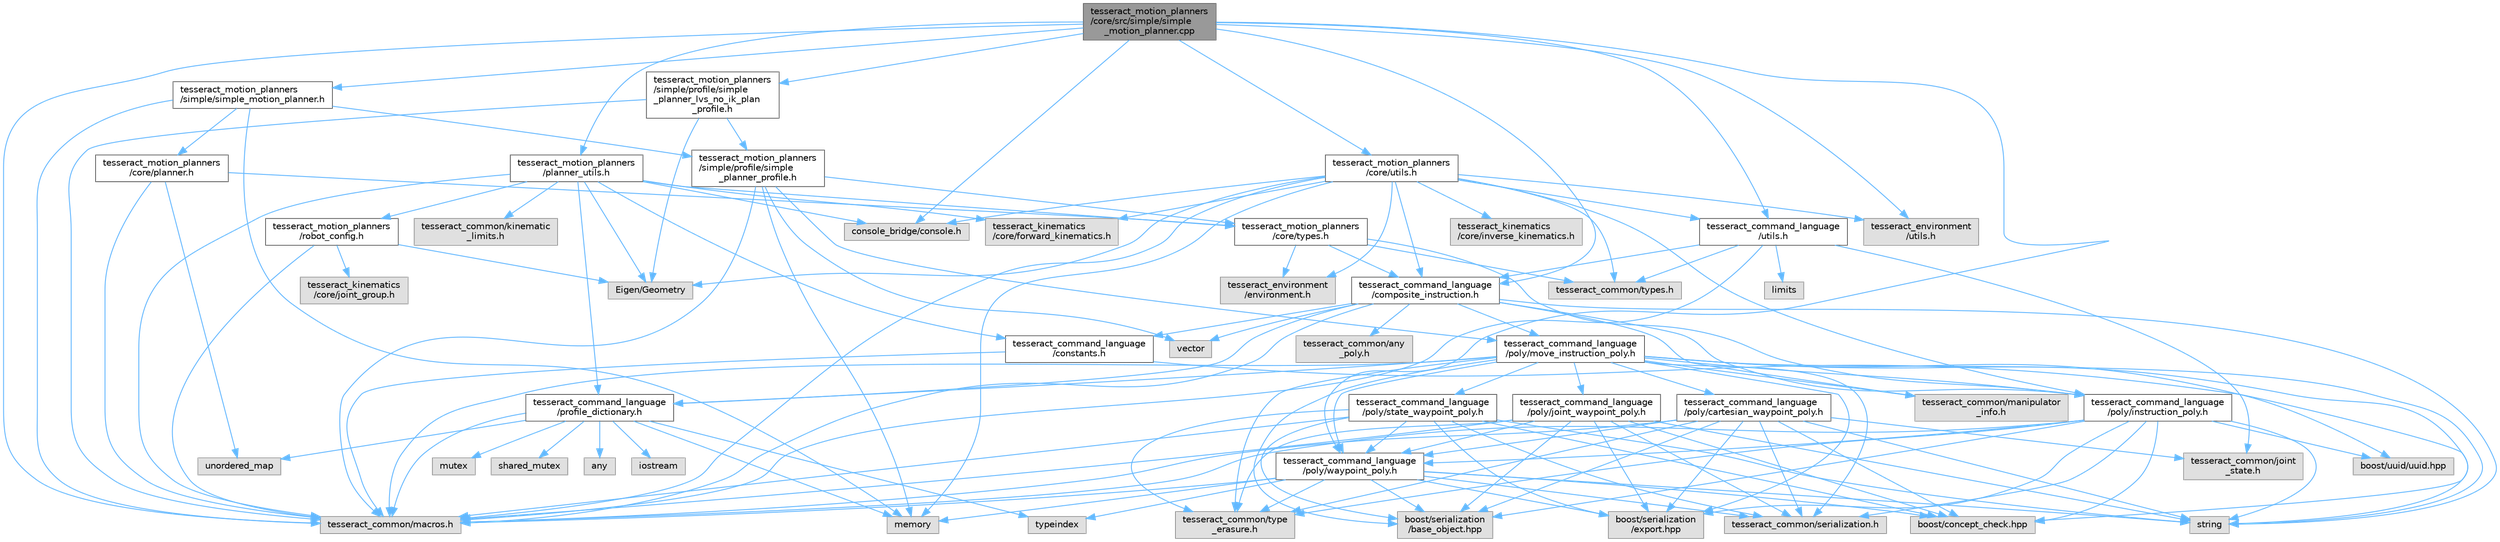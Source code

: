 digraph "tesseract_motion_planners/core/src/simple/simple_motion_planner.cpp"
{
 // LATEX_PDF_SIZE
  bgcolor="transparent";
  edge [fontname=Helvetica,fontsize=10,labelfontname=Helvetica,labelfontsize=10];
  node [fontname=Helvetica,fontsize=10,shape=box,height=0.2,width=0.4];
  Node1 [label="tesseract_motion_planners\l/core/src/simple/simple\l_motion_planner.cpp",height=0.2,width=0.4,color="gray40", fillcolor="grey60", style="filled", fontcolor="black",tooltip="The simple planner is meant to be a tool for assigning values to the seed. The planner simply loops o..."];
  Node1 -> Node2 [color="steelblue1",style="solid"];
  Node2 [label="tesseract_common/macros.h",height=0.2,width=0.4,color="grey60", fillcolor="#E0E0E0", style="filled",tooltip=" "];
  Node1 -> Node3 [color="steelblue1",style="solid"];
  Node3 [label="console_bridge/console.h",height=0.2,width=0.4,color="grey60", fillcolor="#E0E0E0", style="filled",tooltip=" "];
  Node1 -> Node4 [color="steelblue1",style="solid"];
  Node4 [label="tesseract_environment\l/utils.h",height=0.2,width=0.4,color="grey60", fillcolor="#E0E0E0", style="filled",tooltip=" "];
  Node1 -> Node5 [color="steelblue1",style="solid"];
  Node5 [label="tesseract_motion_planners\l/simple/simple_motion_planner.h",height=0.2,width=0.4,color="grey40", fillcolor="white", style="filled",URL="$de/dd7/simple__motion__planner_8h.html",tooltip="The simple planner is meant to be a tool for assigning values to the seed. The planner simply loops o..."];
  Node5 -> Node2 [color="steelblue1",style="solid"];
  Node5 -> Node6 [color="steelblue1",style="solid"];
  Node6 [label="memory",height=0.2,width=0.4,color="grey60", fillcolor="#E0E0E0", style="filled",tooltip=" "];
  Node5 -> Node7 [color="steelblue1",style="solid"];
  Node7 [label="tesseract_motion_planners\l/core/planner.h",height=0.2,width=0.4,color="grey40", fillcolor="white", style="filled",URL="$d7/d8c/planner_8h.html",tooltip="Planner Interface Class."];
  Node7 -> Node2 [color="steelblue1",style="solid"];
  Node7 -> Node8 [color="steelblue1",style="solid"];
  Node8 [label="unordered_map",height=0.2,width=0.4,color="grey60", fillcolor="#E0E0E0", style="filled",tooltip=" "];
  Node7 -> Node9 [color="steelblue1",style="solid"];
  Node9 [label="tesseract_motion_planners\l/core/types.h",height=0.2,width=0.4,color="grey40", fillcolor="white", style="filled",URL="$d1/d6d/tesseract__motion__planners_2core_2include_2tesseract__motion__planners_2core_2types_8h.html",tooltip=" "];
  Node9 -> Node10 [color="steelblue1",style="solid"];
  Node10 [label="tesseract_environment\l/environment.h",height=0.2,width=0.4,color="grey60", fillcolor="#E0E0E0", style="filled",tooltip=" "];
  Node9 -> Node11 [color="steelblue1",style="solid"];
  Node11 [label="tesseract_common/types.h",height=0.2,width=0.4,color="grey60", fillcolor="#E0E0E0", style="filled",tooltip=" "];
  Node9 -> Node12 [color="steelblue1",style="solid"];
  Node12 [label="tesseract_command_language\l/poly/instruction_poly.h",height=0.2,width=0.4,color="grey40", fillcolor="white", style="filled",URL="$d1/db1/instruction__poly_8h.html",tooltip=" "];
  Node12 -> Node2 [color="steelblue1",style="solid"];
  Node12 -> Node13 [color="steelblue1",style="solid"];
  Node13 [label="string",height=0.2,width=0.4,color="grey60", fillcolor="#E0E0E0", style="filled",tooltip=" "];
  Node12 -> Node14 [color="steelblue1",style="solid"];
  Node14 [label="boost/serialization\l/base_object.hpp",height=0.2,width=0.4,color="grey60", fillcolor="#E0E0E0", style="filled",tooltip=" "];
  Node12 -> Node15 [color="steelblue1",style="solid"];
  Node15 [label="boost/serialization\l/export.hpp",height=0.2,width=0.4,color="grey60", fillcolor="#E0E0E0", style="filled",tooltip=" "];
  Node12 -> Node16 [color="steelblue1",style="solid"];
  Node16 [label="boost/concept_check.hpp",height=0.2,width=0.4,color="grey60", fillcolor="#E0E0E0", style="filled",tooltip=" "];
  Node12 -> Node17 [color="steelblue1",style="solid"];
  Node17 [label="boost/uuid/uuid.hpp",height=0.2,width=0.4,color="grey60", fillcolor="#E0E0E0", style="filled",tooltip=" "];
  Node12 -> Node18 [color="steelblue1",style="solid"];
  Node18 [label="tesseract_command_language\l/poly/waypoint_poly.h",height=0.2,width=0.4,color="grey40", fillcolor="white", style="filled",URL="$d3/dc4/waypoint__poly_8h.html",tooltip=" "];
  Node18 -> Node2 [color="steelblue1",style="solid"];
  Node18 -> Node6 [color="steelblue1",style="solid"];
  Node18 -> Node13 [color="steelblue1",style="solid"];
  Node18 -> Node19 [color="steelblue1",style="solid"];
  Node19 [label="typeindex",height=0.2,width=0.4,color="grey60", fillcolor="#E0E0E0", style="filled",tooltip=" "];
  Node18 -> Node14 [color="steelblue1",style="solid"];
  Node18 -> Node15 [color="steelblue1",style="solid"];
  Node18 -> Node16 [color="steelblue1",style="solid"];
  Node18 -> Node20 [color="steelblue1",style="solid"];
  Node20 [label="tesseract_common/serialization.h",height=0.2,width=0.4,color="grey60", fillcolor="#E0E0E0", style="filled",tooltip=" "];
  Node18 -> Node21 [color="steelblue1",style="solid"];
  Node21 [label="tesseract_common/type\l_erasure.h",height=0.2,width=0.4,color="grey60", fillcolor="#E0E0E0", style="filled",tooltip=" "];
  Node12 -> Node20 [color="steelblue1",style="solid"];
  Node12 -> Node21 [color="steelblue1",style="solid"];
  Node9 -> Node22 [color="steelblue1",style="solid"];
  Node22 [label="tesseract_command_language\l/composite_instruction.h",height=0.2,width=0.4,color="grey40", fillcolor="white", style="filled",URL="$d5/df7/composite__instruction_8h.html",tooltip=" "];
  Node22 -> Node2 [color="steelblue1",style="solid"];
  Node22 -> Node23 [color="steelblue1",style="solid"];
  Node23 [label="vector",height=0.2,width=0.4,color="grey60", fillcolor="#E0E0E0", style="filled",tooltip=" "];
  Node22 -> Node13 [color="steelblue1",style="solid"];
  Node22 -> Node12 [color="steelblue1",style="solid"];
  Node22 -> Node24 [color="steelblue1",style="solid"];
  Node24 [label="tesseract_command_language\l/poly/move_instruction_poly.h",height=0.2,width=0.4,color="grey40", fillcolor="white", style="filled",URL="$dc/df1/move__instruction__poly_8h.html",tooltip="The move instruction interface."];
  Node24 -> Node2 [color="steelblue1",style="solid"];
  Node24 -> Node13 [color="steelblue1",style="solid"];
  Node24 -> Node14 [color="steelblue1",style="solid"];
  Node24 -> Node15 [color="steelblue1",style="solid"];
  Node24 -> Node16 [color="steelblue1",style="solid"];
  Node24 -> Node17 [color="steelblue1",style="solid"];
  Node24 -> Node12 [color="steelblue1",style="solid"];
  Node24 -> Node25 [color="steelblue1",style="solid"];
  Node25 [label="tesseract_command_language\l/poly/cartesian_waypoint_poly.h",height=0.2,width=0.4,color="grey40", fillcolor="white", style="filled",URL="$d7/df9/cartesian__waypoint__poly_8h.html",tooltip="The cartesian waypoint interface."];
  Node25 -> Node2 [color="steelblue1",style="solid"];
  Node25 -> Node13 [color="steelblue1",style="solid"];
  Node25 -> Node14 [color="steelblue1",style="solid"];
  Node25 -> Node15 [color="steelblue1",style="solid"];
  Node25 -> Node16 [color="steelblue1",style="solid"];
  Node25 -> Node18 [color="steelblue1",style="solid"];
  Node25 -> Node26 [color="steelblue1",style="solid"];
  Node26 [label="tesseract_common/joint\l_state.h",height=0.2,width=0.4,color="grey60", fillcolor="#E0E0E0", style="filled",tooltip=" "];
  Node25 -> Node20 [color="steelblue1",style="solid"];
  Node25 -> Node21 [color="steelblue1",style="solid"];
  Node24 -> Node27 [color="steelblue1",style="solid"];
  Node27 [label="tesseract_command_language\l/poly/joint_waypoint_poly.h",height=0.2,width=0.4,color="grey40", fillcolor="white", style="filled",URL="$d1/d66/joint__waypoint__poly_8h.html",tooltip="The joint waypoint interface."];
  Node27 -> Node2 [color="steelblue1",style="solid"];
  Node27 -> Node13 [color="steelblue1",style="solid"];
  Node27 -> Node14 [color="steelblue1",style="solid"];
  Node27 -> Node15 [color="steelblue1",style="solid"];
  Node27 -> Node16 [color="steelblue1",style="solid"];
  Node27 -> Node18 [color="steelblue1",style="solid"];
  Node27 -> Node20 [color="steelblue1",style="solid"];
  Node27 -> Node21 [color="steelblue1",style="solid"];
  Node24 -> Node28 [color="steelblue1",style="solid"];
  Node28 [label="tesseract_command_language\l/poly/state_waypoint_poly.h",height=0.2,width=0.4,color="grey40", fillcolor="white", style="filled",URL="$d7/d22/state__waypoint__poly_8h.html",tooltip="The state waypoint interface."];
  Node28 -> Node2 [color="steelblue1",style="solid"];
  Node28 -> Node13 [color="steelblue1",style="solid"];
  Node28 -> Node14 [color="steelblue1",style="solid"];
  Node28 -> Node15 [color="steelblue1",style="solid"];
  Node28 -> Node16 [color="steelblue1",style="solid"];
  Node28 -> Node18 [color="steelblue1",style="solid"];
  Node28 -> Node20 [color="steelblue1",style="solid"];
  Node28 -> Node21 [color="steelblue1",style="solid"];
  Node24 -> Node18 [color="steelblue1",style="solid"];
  Node24 -> Node29 [color="steelblue1",style="solid"];
  Node29 [label="tesseract_command_language\l/profile_dictionary.h",height=0.2,width=0.4,color="grey40", fillcolor="white", style="filled",URL="$dd/dd6/profile__dictionary_8h.html",tooltip="This is a profile dictionary for storing all profiles."];
  Node29 -> Node2 [color="steelblue1",style="solid"];
  Node29 -> Node30 [color="steelblue1",style="solid"];
  Node30 [label="any",height=0.2,width=0.4,color="grey60", fillcolor="#E0E0E0", style="filled",tooltip=" "];
  Node29 -> Node31 [color="steelblue1",style="solid"];
  Node31 [label="iostream",height=0.2,width=0.4,color="grey60", fillcolor="#E0E0E0", style="filled",tooltip=" "];
  Node29 -> Node19 [color="steelblue1",style="solid"];
  Node29 -> Node8 [color="steelblue1",style="solid"];
  Node29 -> Node6 [color="steelblue1",style="solid"];
  Node29 -> Node32 [color="steelblue1",style="solid"];
  Node32 [label="mutex",height=0.2,width=0.4,color="grey60", fillcolor="#E0E0E0", style="filled",tooltip=" "];
  Node29 -> Node33 [color="steelblue1",style="solid"];
  Node33 [label="shared_mutex",height=0.2,width=0.4,color="grey60", fillcolor="#E0E0E0", style="filled",tooltip=" "];
  Node24 -> Node34 [color="steelblue1",style="solid"];
  Node34 [label="tesseract_common/manipulator\l_info.h",height=0.2,width=0.4,color="grey60", fillcolor="#E0E0E0", style="filled",tooltip=" "];
  Node24 -> Node20 [color="steelblue1",style="solid"];
  Node24 -> Node21 [color="steelblue1",style="solid"];
  Node22 -> Node35 [color="steelblue1",style="solid"];
  Node35 [label="tesseract_command_language\l/constants.h",height=0.2,width=0.4,color="grey40", fillcolor="white", style="filled",URL="$d2/d6f/constants_8h.html",tooltip="Containst Tesseract Command Language constants."];
  Node35 -> Node2 [color="steelblue1",style="solid"];
  Node35 -> Node13 [color="steelblue1",style="solid"];
  Node22 -> Node29 [color="steelblue1",style="solid"];
  Node22 -> Node34 [color="steelblue1",style="solid"];
  Node22 -> Node36 [color="steelblue1",style="solid"];
  Node36 [label="tesseract_common/any\l_poly.h",height=0.2,width=0.4,color="grey60", fillcolor="#E0E0E0", style="filled",tooltip=" "];
  Node5 -> Node37 [color="steelblue1",style="solid"];
  Node37 [label="tesseract_motion_planners\l/simple/profile/simple\l_planner_profile.h",height=0.2,width=0.4,color="grey40", fillcolor="white", style="filled",URL="$df/df0/simple__planner__profile_8h.html",tooltip=" "];
  Node37 -> Node2 [color="steelblue1",style="solid"];
  Node37 -> Node23 [color="steelblue1",style="solid"];
  Node37 -> Node6 [color="steelblue1",style="solid"];
  Node37 -> Node24 [color="steelblue1",style="solid"];
  Node37 -> Node9 [color="steelblue1",style="solid"];
  Node1 -> Node38 [color="steelblue1",style="solid"];
  Node38 [label="tesseract_motion_planners\l/simple/profile/simple\l_planner_lvs_no_ik_plan\l_profile.h",height=0.2,width=0.4,color="grey40", fillcolor="white", style="filled",URL="$d4/d1d/simple__planner__lvs__no__ik__plan__profile_8h.html",tooltip="This does not use inverse kinematics."];
  Node38 -> Node2 [color="steelblue1",style="solid"];
  Node38 -> Node39 [color="steelblue1",style="solid"];
  Node39 [label="Eigen/Geometry",height=0.2,width=0.4,color="grey60", fillcolor="#E0E0E0", style="filled",tooltip=" "];
  Node38 -> Node37 [color="steelblue1",style="solid"];
  Node1 -> Node40 [color="steelblue1",style="solid"];
  Node40 [label="tesseract_motion_planners\l/core/utils.h",height=0.2,width=0.4,color="grey40", fillcolor="white", style="filled",URL="$d9/d8b/tesseract__motion__planners_2core_2include_2tesseract__motion__planners_2core_2utils_8h.html",tooltip="Planner utility functions."];
  Node40 -> Node2 [color="steelblue1",style="solid"];
  Node40 -> Node39 [color="steelblue1",style="solid"];
  Node40 -> Node6 [color="steelblue1",style="solid"];
  Node40 -> Node3 [color="steelblue1",style="solid"];
  Node40 -> Node10 [color="steelblue1",style="solid"];
  Node40 -> Node4 [color="steelblue1",style="solid"];
  Node40 -> Node41 [color="steelblue1",style="solid"];
  Node41 [label="tesseract_kinematics\l/core/forward_kinematics.h",height=0.2,width=0.4,color="grey60", fillcolor="#E0E0E0", style="filled",tooltip=" "];
  Node40 -> Node42 [color="steelblue1",style="solid"];
  Node42 [label="tesseract_kinematics\l/core/inverse_kinematics.h",height=0.2,width=0.4,color="grey60", fillcolor="#E0E0E0", style="filled",tooltip=" "];
  Node40 -> Node12 [color="steelblue1",style="solid"];
  Node40 -> Node22 [color="steelblue1",style="solid"];
  Node40 -> Node43 [color="steelblue1",style="solid"];
  Node43 [label="tesseract_command_language\l/utils.h",height=0.2,width=0.4,color="grey40", fillcolor="white", style="filled",URL="$d6/d75/tesseract__command__language_2include_2tesseract__command__language_2utils_8h.html",tooltip=" "];
  Node43 -> Node2 [color="steelblue1",style="solid"];
  Node43 -> Node44 [color="steelblue1",style="solid"];
  Node44 [label="limits",height=0.2,width=0.4,color="grey60", fillcolor="#E0E0E0", style="filled",tooltip=" "];
  Node43 -> Node22 [color="steelblue1",style="solid"];
  Node43 -> Node26 [color="steelblue1",style="solid"];
  Node43 -> Node11 [color="steelblue1",style="solid"];
  Node40 -> Node11 [color="steelblue1",style="solid"];
  Node1 -> Node18 [color="steelblue1",style="solid"];
  Node1 -> Node22 [color="steelblue1",style="solid"];
  Node1 -> Node43 [color="steelblue1",style="solid"];
  Node1 -> Node45 [color="steelblue1",style="solid"];
  Node45 [label="tesseract_motion_planners\l/planner_utils.h",height=0.2,width=0.4,color="grey40", fillcolor="white", style="filled",URL="$da/de3/planner__utils_8h.html",tooltip=" "];
  Node45 -> Node2 [color="steelblue1",style="solid"];
  Node45 -> Node39 [color="steelblue1",style="solid"];
  Node45 -> Node3 [color="steelblue1",style="solid"];
  Node45 -> Node35 [color="steelblue1",style="solid"];
  Node45 -> Node41 [color="steelblue1",style="solid"];
  Node45 -> Node46 [color="steelblue1",style="solid"];
  Node46 [label="tesseract_common/kinematic\l_limits.h",height=0.2,width=0.4,color="grey60", fillcolor="#E0E0E0", style="filled",tooltip=" "];
  Node45 -> Node47 [color="steelblue1",style="solid"];
  Node47 [label="tesseract_motion_planners\l/robot_config.h",height=0.2,width=0.4,color="grey40", fillcolor="white", style="filled",URL="$d2/d80/robot__config_8h.html",tooltip=" "];
  Node47 -> Node2 [color="steelblue1",style="solid"];
  Node47 -> Node39 [color="steelblue1",style="solid"];
  Node47 -> Node48 [color="steelblue1",style="solid"];
  Node48 [label="tesseract_kinematics\l/core/joint_group.h",height=0.2,width=0.4,color="grey60", fillcolor="#E0E0E0", style="filled",tooltip=" "];
  Node45 -> Node9 [color="steelblue1",style="solid"];
  Node45 -> Node29 [color="steelblue1",style="solid"];
}
